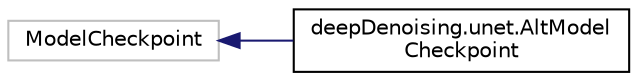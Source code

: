 digraph "Graphical Class Hierarchy"
{
  edge [fontname="Helvetica",fontsize="10",labelfontname="Helvetica",labelfontsize="10"];
  node [fontname="Helvetica",fontsize="10",shape=record];
  rankdir="LR";
  Node491 [label="ModelCheckpoint",height=0.2,width=0.4,color="grey75", fillcolor="white", style="filled"];
  Node491 -> Node0 [dir="back",color="midnightblue",fontsize="10",style="solid",fontname="Helvetica"];
  Node0 [label="deepDenoising.unet.AltModel\lCheckpoint",height=0.2,width=0.4,color="black", fillcolor="white", style="filled",URL="$classdeepDenoising_1_1unet_1_1AltModelCheckpoint.html"];
}
